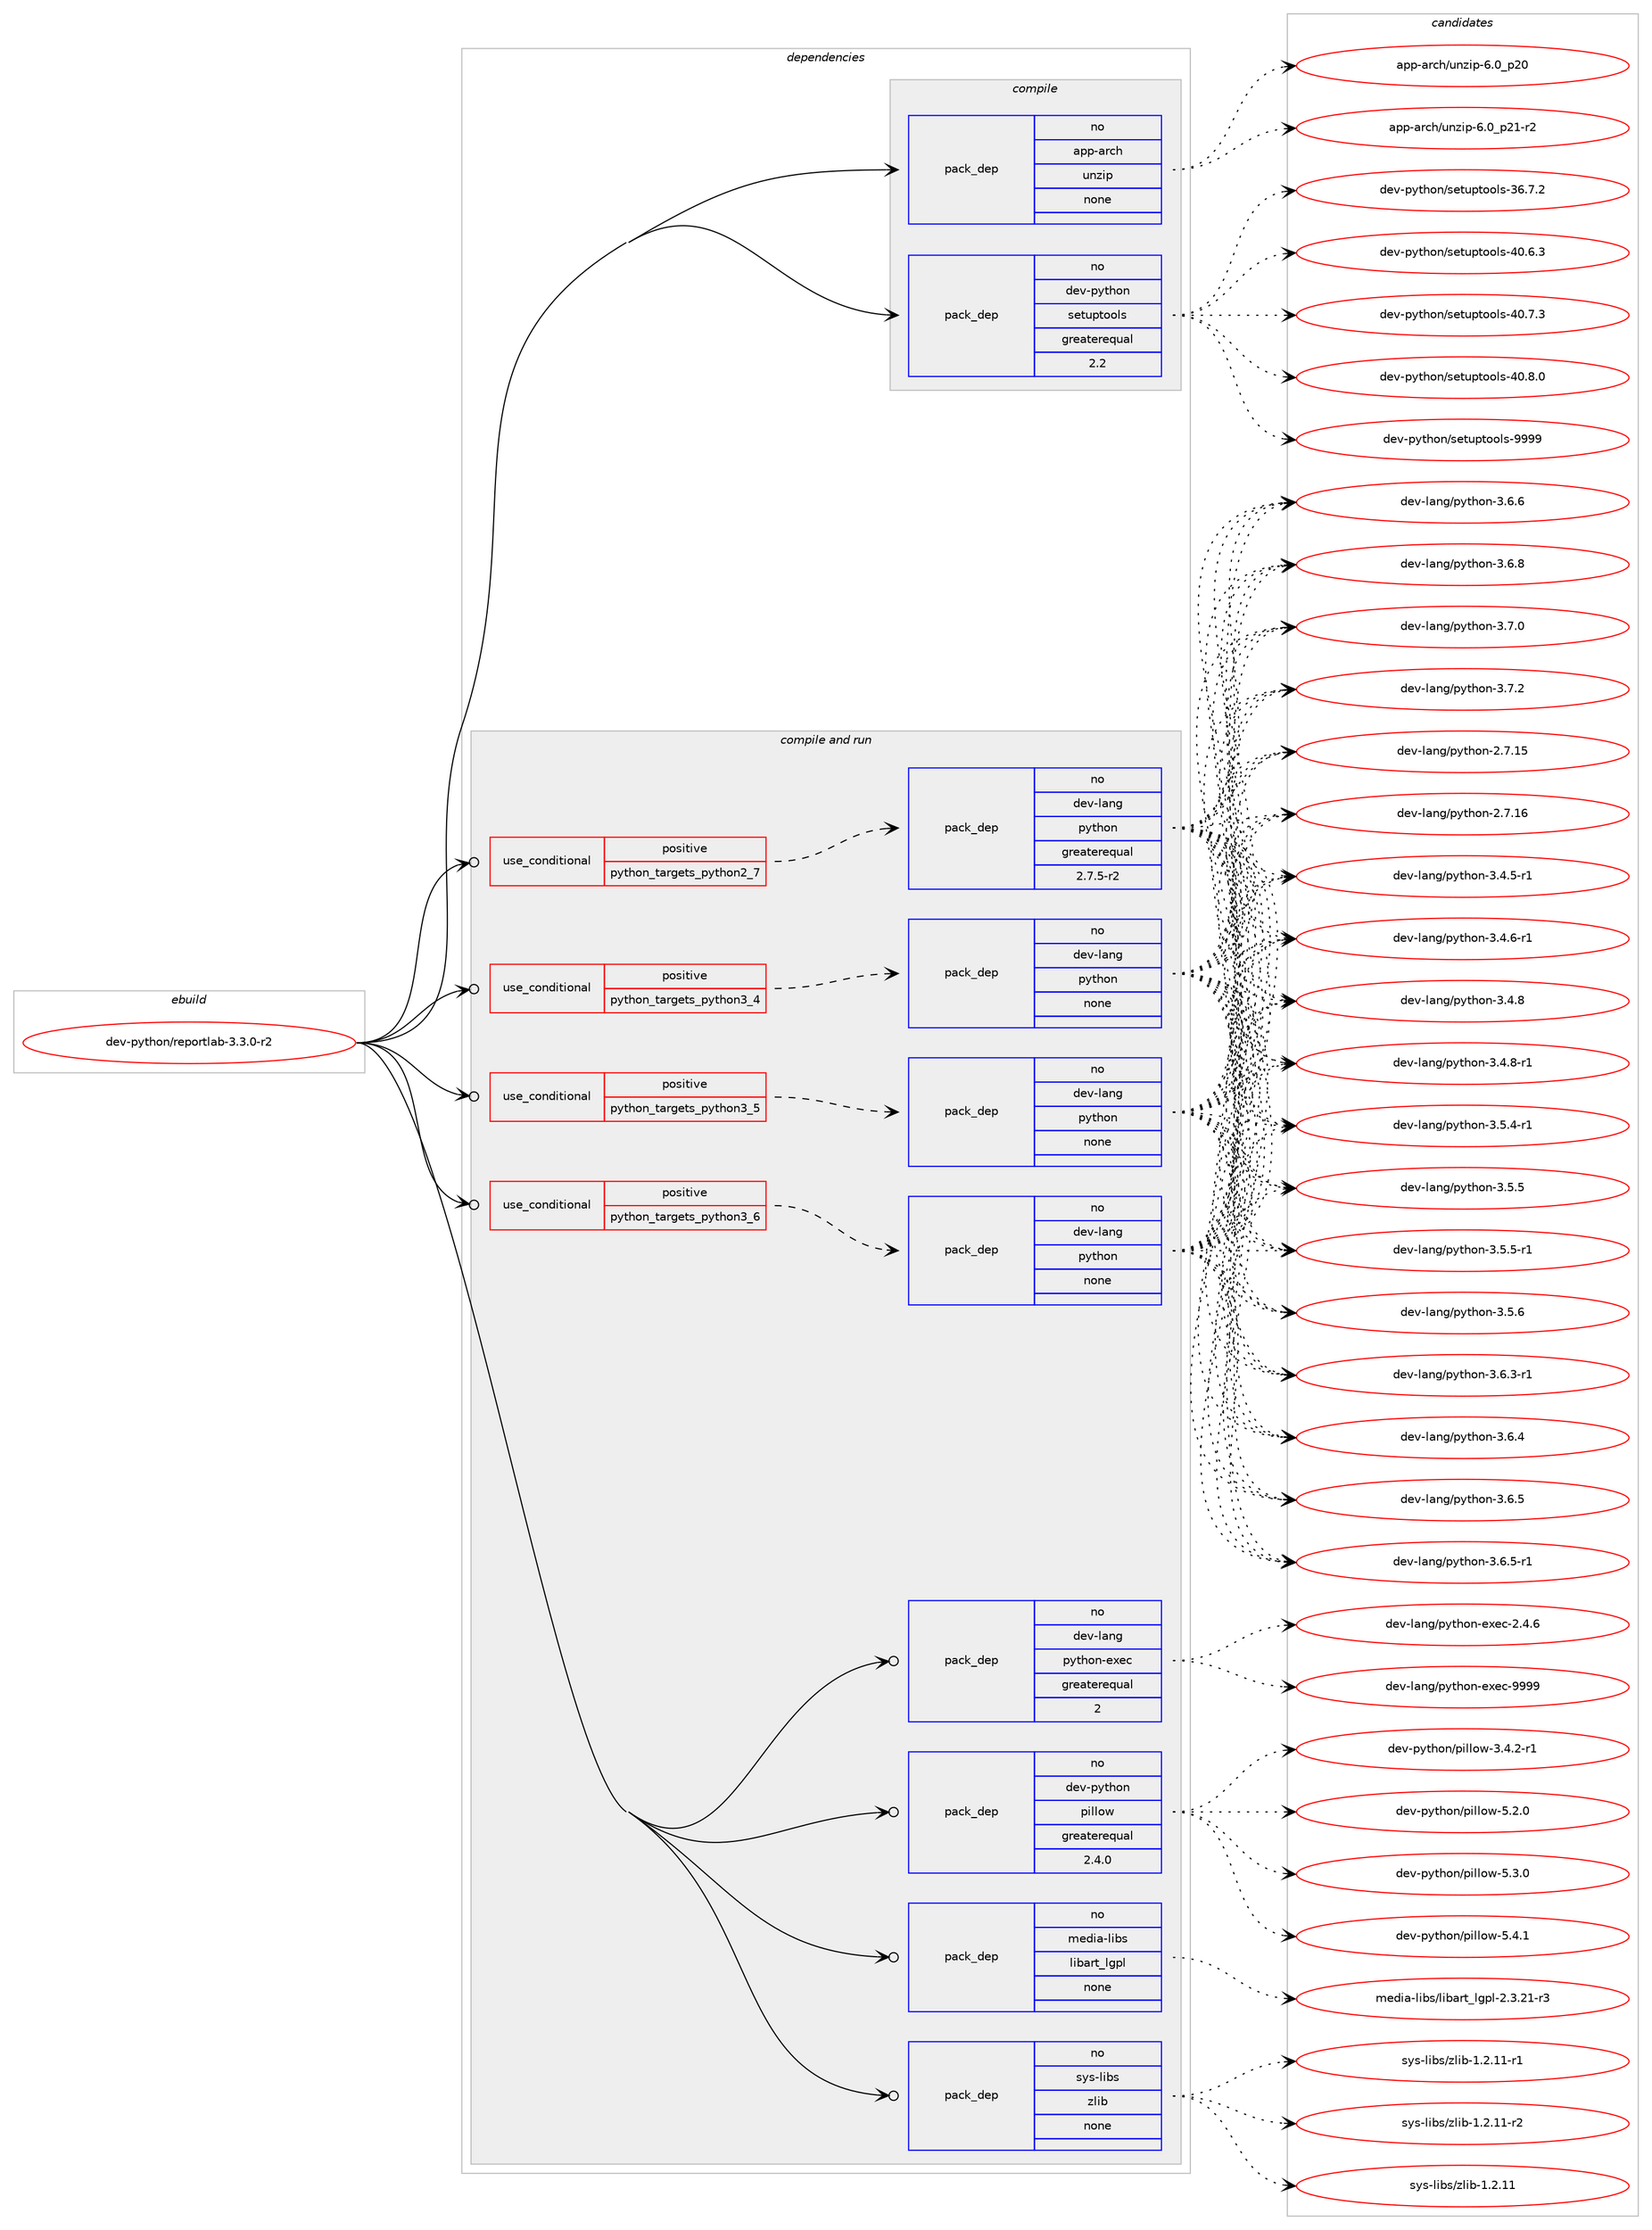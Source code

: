 digraph prolog {

# *************
# Graph options
# *************

newrank=true;
concentrate=true;
compound=true;
graph [rankdir=LR,fontname=Helvetica,fontsize=10,ranksep=1.5];#, ranksep=2.5, nodesep=0.2];
edge  [arrowhead=vee];
node  [fontname=Helvetica,fontsize=10];

# **********
# The ebuild
# **********

subgraph cluster_leftcol {
color=gray;
rank=same;
label=<<i>ebuild</i>>;
id [label="dev-python/reportlab-3.3.0-r2", color=red, width=4, href="../dev-python/reportlab-3.3.0-r2.svg"];
}

# ****************
# The dependencies
# ****************

subgraph cluster_midcol {
color=gray;
label=<<i>dependencies</i>>;
subgraph cluster_compile {
fillcolor="#eeeeee";
style=filled;
label=<<i>compile</i>>;
subgraph pack1031650 {
dependency1438738 [label=<<TABLE BORDER="0" CELLBORDER="1" CELLSPACING="0" CELLPADDING="4" WIDTH="220"><TR><TD ROWSPAN="6" CELLPADDING="30">pack_dep</TD></TR><TR><TD WIDTH="110">no</TD></TR><TR><TD>app-arch</TD></TR><TR><TD>unzip</TD></TR><TR><TD>none</TD></TR><TR><TD></TD></TR></TABLE>>, shape=none, color=blue];
}
id:e -> dependency1438738:w [weight=20,style="solid",arrowhead="vee"];
subgraph pack1031651 {
dependency1438739 [label=<<TABLE BORDER="0" CELLBORDER="1" CELLSPACING="0" CELLPADDING="4" WIDTH="220"><TR><TD ROWSPAN="6" CELLPADDING="30">pack_dep</TD></TR><TR><TD WIDTH="110">no</TD></TR><TR><TD>dev-python</TD></TR><TR><TD>setuptools</TD></TR><TR><TD>greaterequal</TD></TR><TR><TD>2.2</TD></TR></TABLE>>, shape=none, color=blue];
}
id:e -> dependency1438739:w [weight=20,style="solid",arrowhead="vee"];
}
subgraph cluster_compileandrun {
fillcolor="#eeeeee";
style=filled;
label=<<i>compile and run</i>>;
subgraph cond383728 {
dependency1438740 [label=<<TABLE BORDER="0" CELLBORDER="1" CELLSPACING="0" CELLPADDING="4"><TR><TD ROWSPAN="3" CELLPADDING="10">use_conditional</TD></TR><TR><TD>positive</TD></TR><TR><TD>python_targets_python2_7</TD></TR></TABLE>>, shape=none, color=red];
subgraph pack1031652 {
dependency1438741 [label=<<TABLE BORDER="0" CELLBORDER="1" CELLSPACING="0" CELLPADDING="4" WIDTH="220"><TR><TD ROWSPAN="6" CELLPADDING="30">pack_dep</TD></TR><TR><TD WIDTH="110">no</TD></TR><TR><TD>dev-lang</TD></TR><TR><TD>python</TD></TR><TR><TD>greaterequal</TD></TR><TR><TD>2.7.5-r2</TD></TR></TABLE>>, shape=none, color=blue];
}
dependency1438740:e -> dependency1438741:w [weight=20,style="dashed",arrowhead="vee"];
}
id:e -> dependency1438740:w [weight=20,style="solid",arrowhead="odotvee"];
subgraph cond383729 {
dependency1438742 [label=<<TABLE BORDER="0" CELLBORDER="1" CELLSPACING="0" CELLPADDING="4"><TR><TD ROWSPAN="3" CELLPADDING="10">use_conditional</TD></TR><TR><TD>positive</TD></TR><TR><TD>python_targets_python3_4</TD></TR></TABLE>>, shape=none, color=red];
subgraph pack1031653 {
dependency1438743 [label=<<TABLE BORDER="0" CELLBORDER="1" CELLSPACING="0" CELLPADDING="4" WIDTH="220"><TR><TD ROWSPAN="6" CELLPADDING="30">pack_dep</TD></TR><TR><TD WIDTH="110">no</TD></TR><TR><TD>dev-lang</TD></TR><TR><TD>python</TD></TR><TR><TD>none</TD></TR><TR><TD></TD></TR></TABLE>>, shape=none, color=blue];
}
dependency1438742:e -> dependency1438743:w [weight=20,style="dashed",arrowhead="vee"];
}
id:e -> dependency1438742:w [weight=20,style="solid",arrowhead="odotvee"];
subgraph cond383730 {
dependency1438744 [label=<<TABLE BORDER="0" CELLBORDER="1" CELLSPACING="0" CELLPADDING="4"><TR><TD ROWSPAN="3" CELLPADDING="10">use_conditional</TD></TR><TR><TD>positive</TD></TR><TR><TD>python_targets_python3_5</TD></TR></TABLE>>, shape=none, color=red];
subgraph pack1031654 {
dependency1438745 [label=<<TABLE BORDER="0" CELLBORDER="1" CELLSPACING="0" CELLPADDING="4" WIDTH="220"><TR><TD ROWSPAN="6" CELLPADDING="30">pack_dep</TD></TR><TR><TD WIDTH="110">no</TD></TR><TR><TD>dev-lang</TD></TR><TR><TD>python</TD></TR><TR><TD>none</TD></TR><TR><TD></TD></TR></TABLE>>, shape=none, color=blue];
}
dependency1438744:e -> dependency1438745:w [weight=20,style="dashed",arrowhead="vee"];
}
id:e -> dependency1438744:w [weight=20,style="solid",arrowhead="odotvee"];
subgraph cond383731 {
dependency1438746 [label=<<TABLE BORDER="0" CELLBORDER="1" CELLSPACING="0" CELLPADDING="4"><TR><TD ROWSPAN="3" CELLPADDING="10">use_conditional</TD></TR><TR><TD>positive</TD></TR><TR><TD>python_targets_python3_6</TD></TR></TABLE>>, shape=none, color=red];
subgraph pack1031655 {
dependency1438747 [label=<<TABLE BORDER="0" CELLBORDER="1" CELLSPACING="0" CELLPADDING="4" WIDTH="220"><TR><TD ROWSPAN="6" CELLPADDING="30">pack_dep</TD></TR><TR><TD WIDTH="110">no</TD></TR><TR><TD>dev-lang</TD></TR><TR><TD>python</TD></TR><TR><TD>none</TD></TR><TR><TD></TD></TR></TABLE>>, shape=none, color=blue];
}
dependency1438746:e -> dependency1438747:w [weight=20,style="dashed",arrowhead="vee"];
}
id:e -> dependency1438746:w [weight=20,style="solid",arrowhead="odotvee"];
subgraph pack1031656 {
dependency1438748 [label=<<TABLE BORDER="0" CELLBORDER="1" CELLSPACING="0" CELLPADDING="4" WIDTH="220"><TR><TD ROWSPAN="6" CELLPADDING="30">pack_dep</TD></TR><TR><TD WIDTH="110">no</TD></TR><TR><TD>dev-lang</TD></TR><TR><TD>python-exec</TD></TR><TR><TD>greaterequal</TD></TR><TR><TD>2</TD></TR></TABLE>>, shape=none, color=blue];
}
id:e -> dependency1438748:w [weight=20,style="solid",arrowhead="odotvee"];
subgraph pack1031657 {
dependency1438749 [label=<<TABLE BORDER="0" CELLBORDER="1" CELLSPACING="0" CELLPADDING="4" WIDTH="220"><TR><TD ROWSPAN="6" CELLPADDING="30">pack_dep</TD></TR><TR><TD WIDTH="110">no</TD></TR><TR><TD>dev-python</TD></TR><TR><TD>pillow</TD></TR><TR><TD>greaterequal</TD></TR><TR><TD>2.4.0</TD></TR></TABLE>>, shape=none, color=blue];
}
id:e -> dependency1438749:w [weight=20,style="solid",arrowhead="odotvee"];
subgraph pack1031658 {
dependency1438750 [label=<<TABLE BORDER="0" CELLBORDER="1" CELLSPACING="0" CELLPADDING="4" WIDTH="220"><TR><TD ROWSPAN="6" CELLPADDING="30">pack_dep</TD></TR><TR><TD WIDTH="110">no</TD></TR><TR><TD>media-libs</TD></TR><TR><TD>libart_lgpl</TD></TR><TR><TD>none</TD></TR><TR><TD></TD></TR></TABLE>>, shape=none, color=blue];
}
id:e -> dependency1438750:w [weight=20,style="solid",arrowhead="odotvee"];
subgraph pack1031659 {
dependency1438751 [label=<<TABLE BORDER="0" CELLBORDER="1" CELLSPACING="0" CELLPADDING="4" WIDTH="220"><TR><TD ROWSPAN="6" CELLPADDING="30">pack_dep</TD></TR><TR><TD WIDTH="110">no</TD></TR><TR><TD>sys-libs</TD></TR><TR><TD>zlib</TD></TR><TR><TD>none</TD></TR><TR><TD></TD></TR></TABLE>>, shape=none, color=blue];
}
id:e -> dependency1438751:w [weight=20,style="solid",arrowhead="odotvee"];
}
subgraph cluster_run {
fillcolor="#eeeeee";
style=filled;
label=<<i>run</i>>;
}
}

# **************
# The candidates
# **************

subgraph cluster_choices {
rank=same;
color=gray;
label=<<i>candidates</i>>;

subgraph choice1031650 {
color=black;
nodesep=1;
choice971121124597114991044711711012210511245544648951125048 [label="app-arch/unzip-6.0_p20", color=red, width=4,href="../app-arch/unzip-6.0_p20.svg"];
choice9711211245971149910447117110122105112455446489511250494511450 [label="app-arch/unzip-6.0_p21-r2", color=red, width=4,href="../app-arch/unzip-6.0_p21-r2.svg"];
dependency1438738:e -> choice971121124597114991044711711012210511245544648951125048:w [style=dotted,weight="100"];
dependency1438738:e -> choice9711211245971149910447117110122105112455446489511250494511450:w [style=dotted,weight="100"];
}
subgraph choice1031651 {
color=black;
nodesep=1;
choice100101118451121211161041111104711510111611711211611111110811545515446554650 [label="dev-python/setuptools-36.7.2", color=red, width=4,href="../dev-python/setuptools-36.7.2.svg"];
choice100101118451121211161041111104711510111611711211611111110811545524846544651 [label="dev-python/setuptools-40.6.3", color=red, width=4,href="../dev-python/setuptools-40.6.3.svg"];
choice100101118451121211161041111104711510111611711211611111110811545524846554651 [label="dev-python/setuptools-40.7.3", color=red, width=4,href="../dev-python/setuptools-40.7.3.svg"];
choice100101118451121211161041111104711510111611711211611111110811545524846564648 [label="dev-python/setuptools-40.8.0", color=red, width=4,href="../dev-python/setuptools-40.8.0.svg"];
choice10010111845112121116104111110471151011161171121161111111081154557575757 [label="dev-python/setuptools-9999", color=red, width=4,href="../dev-python/setuptools-9999.svg"];
dependency1438739:e -> choice100101118451121211161041111104711510111611711211611111110811545515446554650:w [style=dotted,weight="100"];
dependency1438739:e -> choice100101118451121211161041111104711510111611711211611111110811545524846544651:w [style=dotted,weight="100"];
dependency1438739:e -> choice100101118451121211161041111104711510111611711211611111110811545524846554651:w [style=dotted,weight="100"];
dependency1438739:e -> choice100101118451121211161041111104711510111611711211611111110811545524846564648:w [style=dotted,weight="100"];
dependency1438739:e -> choice10010111845112121116104111110471151011161171121161111111081154557575757:w [style=dotted,weight="100"];
}
subgraph choice1031652 {
color=black;
nodesep=1;
choice10010111845108971101034711212111610411111045504655464953 [label="dev-lang/python-2.7.15", color=red, width=4,href="../dev-lang/python-2.7.15.svg"];
choice10010111845108971101034711212111610411111045504655464954 [label="dev-lang/python-2.7.16", color=red, width=4,href="../dev-lang/python-2.7.16.svg"];
choice1001011184510897110103471121211161041111104551465246534511449 [label="dev-lang/python-3.4.5-r1", color=red, width=4,href="../dev-lang/python-3.4.5-r1.svg"];
choice1001011184510897110103471121211161041111104551465246544511449 [label="dev-lang/python-3.4.6-r1", color=red, width=4,href="../dev-lang/python-3.4.6-r1.svg"];
choice100101118451089711010347112121116104111110455146524656 [label="dev-lang/python-3.4.8", color=red, width=4,href="../dev-lang/python-3.4.8.svg"];
choice1001011184510897110103471121211161041111104551465246564511449 [label="dev-lang/python-3.4.8-r1", color=red, width=4,href="../dev-lang/python-3.4.8-r1.svg"];
choice1001011184510897110103471121211161041111104551465346524511449 [label="dev-lang/python-3.5.4-r1", color=red, width=4,href="../dev-lang/python-3.5.4-r1.svg"];
choice100101118451089711010347112121116104111110455146534653 [label="dev-lang/python-3.5.5", color=red, width=4,href="../dev-lang/python-3.5.5.svg"];
choice1001011184510897110103471121211161041111104551465346534511449 [label="dev-lang/python-3.5.5-r1", color=red, width=4,href="../dev-lang/python-3.5.5-r1.svg"];
choice100101118451089711010347112121116104111110455146534654 [label="dev-lang/python-3.5.6", color=red, width=4,href="../dev-lang/python-3.5.6.svg"];
choice1001011184510897110103471121211161041111104551465446514511449 [label="dev-lang/python-3.6.3-r1", color=red, width=4,href="../dev-lang/python-3.6.3-r1.svg"];
choice100101118451089711010347112121116104111110455146544652 [label="dev-lang/python-3.6.4", color=red, width=4,href="../dev-lang/python-3.6.4.svg"];
choice100101118451089711010347112121116104111110455146544653 [label="dev-lang/python-3.6.5", color=red, width=4,href="../dev-lang/python-3.6.5.svg"];
choice1001011184510897110103471121211161041111104551465446534511449 [label="dev-lang/python-3.6.5-r1", color=red, width=4,href="../dev-lang/python-3.6.5-r1.svg"];
choice100101118451089711010347112121116104111110455146544654 [label="dev-lang/python-3.6.6", color=red, width=4,href="../dev-lang/python-3.6.6.svg"];
choice100101118451089711010347112121116104111110455146544656 [label="dev-lang/python-3.6.8", color=red, width=4,href="../dev-lang/python-3.6.8.svg"];
choice100101118451089711010347112121116104111110455146554648 [label="dev-lang/python-3.7.0", color=red, width=4,href="../dev-lang/python-3.7.0.svg"];
choice100101118451089711010347112121116104111110455146554650 [label="dev-lang/python-3.7.2", color=red, width=4,href="../dev-lang/python-3.7.2.svg"];
dependency1438741:e -> choice10010111845108971101034711212111610411111045504655464953:w [style=dotted,weight="100"];
dependency1438741:e -> choice10010111845108971101034711212111610411111045504655464954:w [style=dotted,weight="100"];
dependency1438741:e -> choice1001011184510897110103471121211161041111104551465246534511449:w [style=dotted,weight="100"];
dependency1438741:e -> choice1001011184510897110103471121211161041111104551465246544511449:w [style=dotted,weight="100"];
dependency1438741:e -> choice100101118451089711010347112121116104111110455146524656:w [style=dotted,weight="100"];
dependency1438741:e -> choice1001011184510897110103471121211161041111104551465246564511449:w [style=dotted,weight="100"];
dependency1438741:e -> choice1001011184510897110103471121211161041111104551465346524511449:w [style=dotted,weight="100"];
dependency1438741:e -> choice100101118451089711010347112121116104111110455146534653:w [style=dotted,weight="100"];
dependency1438741:e -> choice1001011184510897110103471121211161041111104551465346534511449:w [style=dotted,weight="100"];
dependency1438741:e -> choice100101118451089711010347112121116104111110455146534654:w [style=dotted,weight="100"];
dependency1438741:e -> choice1001011184510897110103471121211161041111104551465446514511449:w [style=dotted,weight="100"];
dependency1438741:e -> choice100101118451089711010347112121116104111110455146544652:w [style=dotted,weight="100"];
dependency1438741:e -> choice100101118451089711010347112121116104111110455146544653:w [style=dotted,weight="100"];
dependency1438741:e -> choice1001011184510897110103471121211161041111104551465446534511449:w [style=dotted,weight="100"];
dependency1438741:e -> choice100101118451089711010347112121116104111110455146544654:w [style=dotted,weight="100"];
dependency1438741:e -> choice100101118451089711010347112121116104111110455146544656:w [style=dotted,weight="100"];
dependency1438741:e -> choice100101118451089711010347112121116104111110455146554648:w [style=dotted,weight="100"];
dependency1438741:e -> choice100101118451089711010347112121116104111110455146554650:w [style=dotted,weight="100"];
}
subgraph choice1031653 {
color=black;
nodesep=1;
choice10010111845108971101034711212111610411111045504655464953 [label="dev-lang/python-2.7.15", color=red, width=4,href="../dev-lang/python-2.7.15.svg"];
choice10010111845108971101034711212111610411111045504655464954 [label="dev-lang/python-2.7.16", color=red, width=4,href="../dev-lang/python-2.7.16.svg"];
choice1001011184510897110103471121211161041111104551465246534511449 [label="dev-lang/python-3.4.5-r1", color=red, width=4,href="../dev-lang/python-3.4.5-r1.svg"];
choice1001011184510897110103471121211161041111104551465246544511449 [label="dev-lang/python-3.4.6-r1", color=red, width=4,href="../dev-lang/python-3.4.6-r1.svg"];
choice100101118451089711010347112121116104111110455146524656 [label="dev-lang/python-3.4.8", color=red, width=4,href="../dev-lang/python-3.4.8.svg"];
choice1001011184510897110103471121211161041111104551465246564511449 [label="dev-lang/python-3.4.8-r1", color=red, width=4,href="../dev-lang/python-3.4.8-r1.svg"];
choice1001011184510897110103471121211161041111104551465346524511449 [label="dev-lang/python-3.5.4-r1", color=red, width=4,href="../dev-lang/python-3.5.4-r1.svg"];
choice100101118451089711010347112121116104111110455146534653 [label="dev-lang/python-3.5.5", color=red, width=4,href="../dev-lang/python-3.5.5.svg"];
choice1001011184510897110103471121211161041111104551465346534511449 [label="dev-lang/python-3.5.5-r1", color=red, width=4,href="../dev-lang/python-3.5.5-r1.svg"];
choice100101118451089711010347112121116104111110455146534654 [label="dev-lang/python-3.5.6", color=red, width=4,href="../dev-lang/python-3.5.6.svg"];
choice1001011184510897110103471121211161041111104551465446514511449 [label="dev-lang/python-3.6.3-r1", color=red, width=4,href="../dev-lang/python-3.6.3-r1.svg"];
choice100101118451089711010347112121116104111110455146544652 [label="dev-lang/python-3.6.4", color=red, width=4,href="../dev-lang/python-3.6.4.svg"];
choice100101118451089711010347112121116104111110455146544653 [label="dev-lang/python-3.6.5", color=red, width=4,href="../dev-lang/python-3.6.5.svg"];
choice1001011184510897110103471121211161041111104551465446534511449 [label="dev-lang/python-3.6.5-r1", color=red, width=4,href="../dev-lang/python-3.6.5-r1.svg"];
choice100101118451089711010347112121116104111110455146544654 [label="dev-lang/python-3.6.6", color=red, width=4,href="../dev-lang/python-3.6.6.svg"];
choice100101118451089711010347112121116104111110455146544656 [label="dev-lang/python-3.6.8", color=red, width=4,href="../dev-lang/python-3.6.8.svg"];
choice100101118451089711010347112121116104111110455146554648 [label="dev-lang/python-3.7.0", color=red, width=4,href="../dev-lang/python-3.7.0.svg"];
choice100101118451089711010347112121116104111110455146554650 [label="dev-lang/python-3.7.2", color=red, width=4,href="../dev-lang/python-3.7.2.svg"];
dependency1438743:e -> choice10010111845108971101034711212111610411111045504655464953:w [style=dotted,weight="100"];
dependency1438743:e -> choice10010111845108971101034711212111610411111045504655464954:w [style=dotted,weight="100"];
dependency1438743:e -> choice1001011184510897110103471121211161041111104551465246534511449:w [style=dotted,weight="100"];
dependency1438743:e -> choice1001011184510897110103471121211161041111104551465246544511449:w [style=dotted,weight="100"];
dependency1438743:e -> choice100101118451089711010347112121116104111110455146524656:w [style=dotted,weight="100"];
dependency1438743:e -> choice1001011184510897110103471121211161041111104551465246564511449:w [style=dotted,weight="100"];
dependency1438743:e -> choice1001011184510897110103471121211161041111104551465346524511449:w [style=dotted,weight="100"];
dependency1438743:e -> choice100101118451089711010347112121116104111110455146534653:w [style=dotted,weight="100"];
dependency1438743:e -> choice1001011184510897110103471121211161041111104551465346534511449:w [style=dotted,weight="100"];
dependency1438743:e -> choice100101118451089711010347112121116104111110455146534654:w [style=dotted,weight="100"];
dependency1438743:e -> choice1001011184510897110103471121211161041111104551465446514511449:w [style=dotted,weight="100"];
dependency1438743:e -> choice100101118451089711010347112121116104111110455146544652:w [style=dotted,weight="100"];
dependency1438743:e -> choice100101118451089711010347112121116104111110455146544653:w [style=dotted,weight="100"];
dependency1438743:e -> choice1001011184510897110103471121211161041111104551465446534511449:w [style=dotted,weight="100"];
dependency1438743:e -> choice100101118451089711010347112121116104111110455146544654:w [style=dotted,weight="100"];
dependency1438743:e -> choice100101118451089711010347112121116104111110455146544656:w [style=dotted,weight="100"];
dependency1438743:e -> choice100101118451089711010347112121116104111110455146554648:w [style=dotted,weight="100"];
dependency1438743:e -> choice100101118451089711010347112121116104111110455146554650:w [style=dotted,weight="100"];
}
subgraph choice1031654 {
color=black;
nodesep=1;
choice10010111845108971101034711212111610411111045504655464953 [label="dev-lang/python-2.7.15", color=red, width=4,href="../dev-lang/python-2.7.15.svg"];
choice10010111845108971101034711212111610411111045504655464954 [label="dev-lang/python-2.7.16", color=red, width=4,href="../dev-lang/python-2.7.16.svg"];
choice1001011184510897110103471121211161041111104551465246534511449 [label="dev-lang/python-3.4.5-r1", color=red, width=4,href="../dev-lang/python-3.4.5-r1.svg"];
choice1001011184510897110103471121211161041111104551465246544511449 [label="dev-lang/python-3.4.6-r1", color=red, width=4,href="../dev-lang/python-3.4.6-r1.svg"];
choice100101118451089711010347112121116104111110455146524656 [label="dev-lang/python-3.4.8", color=red, width=4,href="../dev-lang/python-3.4.8.svg"];
choice1001011184510897110103471121211161041111104551465246564511449 [label="dev-lang/python-3.4.8-r1", color=red, width=4,href="../dev-lang/python-3.4.8-r1.svg"];
choice1001011184510897110103471121211161041111104551465346524511449 [label="dev-lang/python-3.5.4-r1", color=red, width=4,href="../dev-lang/python-3.5.4-r1.svg"];
choice100101118451089711010347112121116104111110455146534653 [label="dev-lang/python-3.5.5", color=red, width=4,href="../dev-lang/python-3.5.5.svg"];
choice1001011184510897110103471121211161041111104551465346534511449 [label="dev-lang/python-3.5.5-r1", color=red, width=4,href="../dev-lang/python-3.5.5-r1.svg"];
choice100101118451089711010347112121116104111110455146534654 [label="dev-lang/python-3.5.6", color=red, width=4,href="../dev-lang/python-3.5.6.svg"];
choice1001011184510897110103471121211161041111104551465446514511449 [label="dev-lang/python-3.6.3-r1", color=red, width=4,href="../dev-lang/python-3.6.3-r1.svg"];
choice100101118451089711010347112121116104111110455146544652 [label="dev-lang/python-3.6.4", color=red, width=4,href="../dev-lang/python-3.6.4.svg"];
choice100101118451089711010347112121116104111110455146544653 [label="dev-lang/python-3.6.5", color=red, width=4,href="../dev-lang/python-3.6.5.svg"];
choice1001011184510897110103471121211161041111104551465446534511449 [label="dev-lang/python-3.6.5-r1", color=red, width=4,href="../dev-lang/python-3.6.5-r1.svg"];
choice100101118451089711010347112121116104111110455146544654 [label="dev-lang/python-3.6.6", color=red, width=4,href="../dev-lang/python-3.6.6.svg"];
choice100101118451089711010347112121116104111110455146544656 [label="dev-lang/python-3.6.8", color=red, width=4,href="../dev-lang/python-3.6.8.svg"];
choice100101118451089711010347112121116104111110455146554648 [label="dev-lang/python-3.7.0", color=red, width=4,href="../dev-lang/python-3.7.0.svg"];
choice100101118451089711010347112121116104111110455146554650 [label="dev-lang/python-3.7.2", color=red, width=4,href="../dev-lang/python-3.7.2.svg"];
dependency1438745:e -> choice10010111845108971101034711212111610411111045504655464953:w [style=dotted,weight="100"];
dependency1438745:e -> choice10010111845108971101034711212111610411111045504655464954:w [style=dotted,weight="100"];
dependency1438745:e -> choice1001011184510897110103471121211161041111104551465246534511449:w [style=dotted,weight="100"];
dependency1438745:e -> choice1001011184510897110103471121211161041111104551465246544511449:w [style=dotted,weight="100"];
dependency1438745:e -> choice100101118451089711010347112121116104111110455146524656:w [style=dotted,weight="100"];
dependency1438745:e -> choice1001011184510897110103471121211161041111104551465246564511449:w [style=dotted,weight="100"];
dependency1438745:e -> choice1001011184510897110103471121211161041111104551465346524511449:w [style=dotted,weight="100"];
dependency1438745:e -> choice100101118451089711010347112121116104111110455146534653:w [style=dotted,weight="100"];
dependency1438745:e -> choice1001011184510897110103471121211161041111104551465346534511449:w [style=dotted,weight="100"];
dependency1438745:e -> choice100101118451089711010347112121116104111110455146534654:w [style=dotted,weight="100"];
dependency1438745:e -> choice1001011184510897110103471121211161041111104551465446514511449:w [style=dotted,weight="100"];
dependency1438745:e -> choice100101118451089711010347112121116104111110455146544652:w [style=dotted,weight="100"];
dependency1438745:e -> choice100101118451089711010347112121116104111110455146544653:w [style=dotted,weight="100"];
dependency1438745:e -> choice1001011184510897110103471121211161041111104551465446534511449:w [style=dotted,weight="100"];
dependency1438745:e -> choice100101118451089711010347112121116104111110455146544654:w [style=dotted,weight="100"];
dependency1438745:e -> choice100101118451089711010347112121116104111110455146544656:w [style=dotted,weight="100"];
dependency1438745:e -> choice100101118451089711010347112121116104111110455146554648:w [style=dotted,weight="100"];
dependency1438745:e -> choice100101118451089711010347112121116104111110455146554650:w [style=dotted,weight="100"];
}
subgraph choice1031655 {
color=black;
nodesep=1;
choice10010111845108971101034711212111610411111045504655464953 [label="dev-lang/python-2.7.15", color=red, width=4,href="../dev-lang/python-2.7.15.svg"];
choice10010111845108971101034711212111610411111045504655464954 [label="dev-lang/python-2.7.16", color=red, width=4,href="../dev-lang/python-2.7.16.svg"];
choice1001011184510897110103471121211161041111104551465246534511449 [label="dev-lang/python-3.4.5-r1", color=red, width=4,href="../dev-lang/python-3.4.5-r1.svg"];
choice1001011184510897110103471121211161041111104551465246544511449 [label="dev-lang/python-3.4.6-r1", color=red, width=4,href="../dev-lang/python-3.4.6-r1.svg"];
choice100101118451089711010347112121116104111110455146524656 [label="dev-lang/python-3.4.8", color=red, width=4,href="../dev-lang/python-3.4.8.svg"];
choice1001011184510897110103471121211161041111104551465246564511449 [label="dev-lang/python-3.4.8-r1", color=red, width=4,href="../dev-lang/python-3.4.8-r1.svg"];
choice1001011184510897110103471121211161041111104551465346524511449 [label="dev-lang/python-3.5.4-r1", color=red, width=4,href="../dev-lang/python-3.5.4-r1.svg"];
choice100101118451089711010347112121116104111110455146534653 [label="dev-lang/python-3.5.5", color=red, width=4,href="../dev-lang/python-3.5.5.svg"];
choice1001011184510897110103471121211161041111104551465346534511449 [label="dev-lang/python-3.5.5-r1", color=red, width=4,href="../dev-lang/python-3.5.5-r1.svg"];
choice100101118451089711010347112121116104111110455146534654 [label="dev-lang/python-3.5.6", color=red, width=4,href="../dev-lang/python-3.5.6.svg"];
choice1001011184510897110103471121211161041111104551465446514511449 [label="dev-lang/python-3.6.3-r1", color=red, width=4,href="../dev-lang/python-3.6.3-r1.svg"];
choice100101118451089711010347112121116104111110455146544652 [label="dev-lang/python-3.6.4", color=red, width=4,href="../dev-lang/python-3.6.4.svg"];
choice100101118451089711010347112121116104111110455146544653 [label="dev-lang/python-3.6.5", color=red, width=4,href="../dev-lang/python-3.6.5.svg"];
choice1001011184510897110103471121211161041111104551465446534511449 [label="dev-lang/python-3.6.5-r1", color=red, width=4,href="../dev-lang/python-3.6.5-r1.svg"];
choice100101118451089711010347112121116104111110455146544654 [label="dev-lang/python-3.6.6", color=red, width=4,href="../dev-lang/python-3.6.6.svg"];
choice100101118451089711010347112121116104111110455146544656 [label="dev-lang/python-3.6.8", color=red, width=4,href="../dev-lang/python-3.6.8.svg"];
choice100101118451089711010347112121116104111110455146554648 [label="dev-lang/python-3.7.0", color=red, width=4,href="../dev-lang/python-3.7.0.svg"];
choice100101118451089711010347112121116104111110455146554650 [label="dev-lang/python-3.7.2", color=red, width=4,href="../dev-lang/python-3.7.2.svg"];
dependency1438747:e -> choice10010111845108971101034711212111610411111045504655464953:w [style=dotted,weight="100"];
dependency1438747:e -> choice10010111845108971101034711212111610411111045504655464954:w [style=dotted,weight="100"];
dependency1438747:e -> choice1001011184510897110103471121211161041111104551465246534511449:w [style=dotted,weight="100"];
dependency1438747:e -> choice1001011184510897110103471121211161041111104551465246544511449:w [style=dotted,weight="100"];
dependency1438747:e -> choice100101118451089711010347112121116104111110455146524656:w [style=dotted,weight="100"];
dependency1438747:e -> choice1001011184510897110103471121211161041111104551465246564511449:w [style=dotted,weight="100"];
dependency1438747:e -> choice1001011184510897110103471121211161041111104551465346524511449:w [style=dotted,weight="100"];
dependency1438747:e -> choice100101118451089711010347112121116104111110455146534653:w [style=dotted,weight="100"];
dependency1438747:e -> choice1001011184510897110103471121211161041111104551465346534511449:w [style=dotted,weight="100"];
dependency1438747:e -> choice100101118451089711010347112121116104111110455146534654:w [style=dotted,weight="100"];
dependency1438747:e -> choice1001011184510897110103471121211161041111104551465446514511449:w [style=dotted,weight="100"];
dependency1438747:e -> choice100101118451089711010347112121116104111110455146544652:w [style=dotted,weight="100"];
dependency1438747:e -> choice100101118451089711010347112121116104111110455146544653:w [style=dotted,weight="100"];
dependency1438747:e -> choice1001011184510897110103471121211161041111104551465446534511449:w [style=dotted,weight="100"];
dependency1438747:e -> choice100101118451089711010347112121116104111110455146544654:w [style=dotted,weight="100"];
dependency1438747:e -> choice100101118451089711010347112121116104111110455146544656:w [style=dotted,weight="100"];
dependency1438747:e -> choice100101118451089711010347112121116104111110455146554648:w [style=dotted,weight="100"];
dependency1438747:e -> choice100101118451089711010347112121116104111110455146554650:w [style=dotted,weight="100"];
}
subgraph choice1031656 {
color=black;
nodesep=1;
choice1001011184510897110103471121211161041111104510112010199455046524654 [label="dev-lang/python-exec-2.4.6", color=red, width=4,href="../dev-lang/python-exec-2.4.6.svg"];
choice10010111845108971101034711212111610411111045101120101994557575757 [label="dev-lang/python-exec-9999", color=red, width=4,href="../dev-lang/python-exec-9999.svg"];
dependency1438748:e -> choice1001011184510897110103471121211161041111104510112010199455046524654:w [style=dotted,weight="100"];
dependency1438748:e -> choice10010111845108971101034711212111610411111045101120101994557575757:w [style=dotted,weight="100"];
}
subgraph choice1031657 {
color=black;
nodesep=1;
choice10010111845112121116104111110471121051081081111194551465246504511449 [label="dev-python/pillow-3.4.2-r1", color=red, width=4,href="../dev-python/pillow-3.4.2-r1.svg"];
choice1001011184511212111610411111047112105108108111119455346504648 [label="dev-python/pillow-5.2.0", color=red, width=4,href="../dev-python/pillow-5.2.0.svg"];
choice1001011184511212111610411111047112105108108111119455346514648 [label="dev-python/pillow-5.3.0", color=red, width=4,href="../dev-python/pillow-5.3.0.svg"];
choice1001011184511212111610411111047112105108108111119455346524649 [label="dev-python/pillow-5.4.1", color=red, width=4,href="../dev-python/pillow-5.4.1.svg"];
dependency1438749:e -> choice10010111845112121116104111110471121051081081111194551465246504511449:w [style=dotted,weight="100"];
dependency1438749:e -> choice1001011184511212111610411111047112105108108111119455346504648:w [style=dotted,weight="100"];
dependency1438749:e -> choice1001011184511212111610411111047112105108108111119455346514648:w [style=dotted,weight="100"];
dependency1438749:e -> choice1001011184511212111610411111047112105108108111119455346524649:w [style=dotted,weight="100"];
}
subgraph choice1031658 {
color=black;
nodesep=1;
choice10910110010597451081059811547108105989711411695108103112108455046514650494511451 [label="media-libs/libart_lgpl-2.3.21-r3", color=red, width=4,href="../media-libs/libart_lgpl-2.3.21-r3.svg"];
dependency1438750:e -> choice10910110010597451081059811547108105989711411695108103112108455046514650494511451:w [style=dotted,weight="100"];
}
subgraph choice1031659 {
color=black;
nodesep=1;
choice1151211154510810598115471221081059845494650464949 [label="sys-libs/zlib-1.2.11", color=red, width=4,href="../sys-libs/zlib-1.2.11.svg"];
choice11512111545108105981154712210810598454946504649494511449 [label="sys-libs/zlib-1.2.11-r1", color=red, width=4,href="../sys-libs/zlib-1.2.11-r1.svg"];
choice11512111545108105981154712210810598454946504649494511450 [label="sys-libs/zlib-1.2.11-r2", color=red, width=4,href="../sys-libs/zlib-1.2.11-r2.svg"];
dependency1438751:e -> choice1151211154510810598115471221081059845494650464949:w [style=dotted,weight="100"];
dependency1438751:e -> choice11512111545108105981154712210810598454946504649494511449:w [style=dotted,weight="100"];
dependency1438751:e -> choice11512111545108105981154712210810598454946504649494511450:w [style=dotted,weight="100"];
}
}

}
